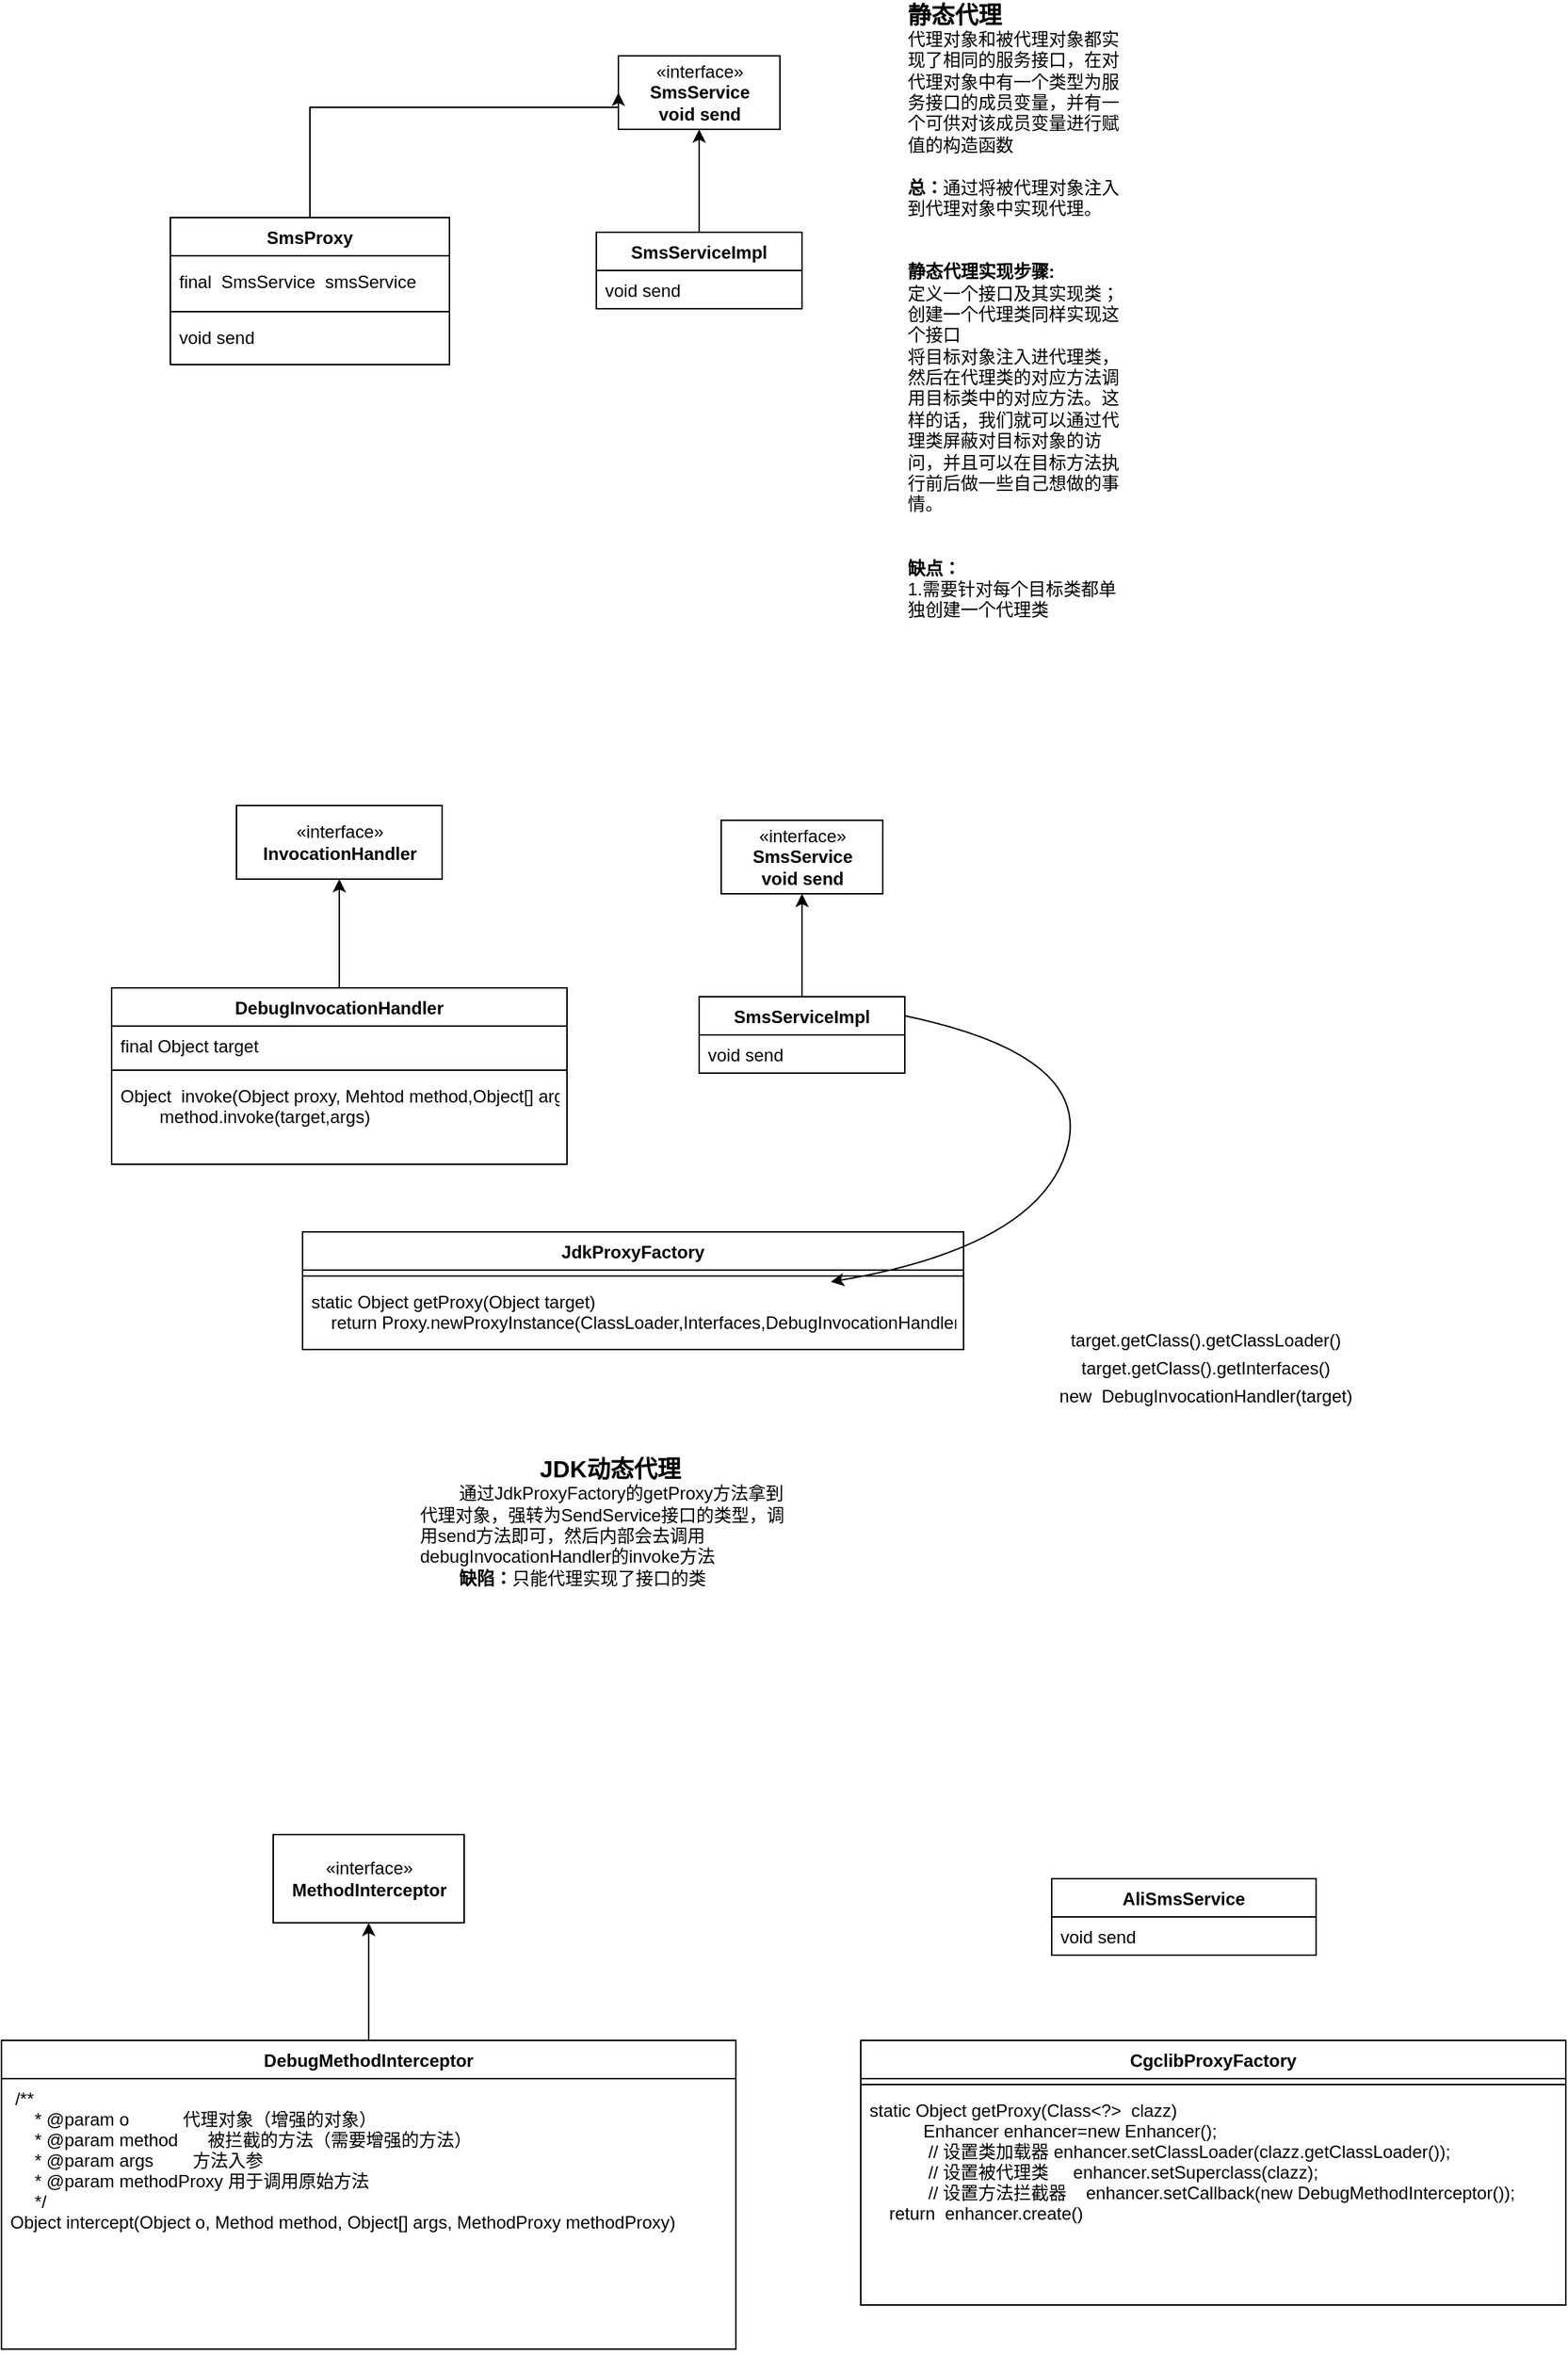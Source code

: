 <mxfile version="20.2.8" type="device"><diagram id="ynUEmglzHD2HCneAvI9q" name="第 1 页"><mxGraphModel dx="2014" dy="1146" grid="1" gridSize="10" guides="1" tooltips="1" connect="1" arrows="1" fold="1" page="1" pageScale="1" pageWidth="827" pageHeight="1169" math="0" shadow="0"><root><mxCell id="0"/><mxCell id="1" parent="0"/><mxCell id="nrmljwuOBTkoQpu13W7n-2" value="«interface»&lt;br&gt;&lt;b&gt;SmsService&lt;br&gt;void send&lt;br&gt;&lt;/b&gt;" style="html=1;" vertex="1" parent="1"><mxGeometry x="425" y="220" width="110" height="50" as="geometry"/></mxCell><mxCell id="nrmljwuOBTkoQpu13W7n-8" style="edgeStyle=orthogonalEdgeStyle;rounded=0;orthogonalLoop=1;jettySize=auto;html=1;entryX=0.5;entryY=1;entryDx=0;entryDy=0;" edge="1" parent="1" source="nrmljwuOBTkoQpu13W7n-3" target="nrmljwuOBTkoQpu13W7n-2"><mxGeometry relative="1" as="geometry"/></mxCell><mxCell id="nrmljwuOBTkoQpu13W7n-3" value="SmsServiceImpl" style="swimlane;fontStyle=1;childLayout=stackLayout;horizontal=1;startSize=26;fillColor=none;horizontalStack=0;resizeParent=1;resizeParentMax=0;resizeLast=0;collapsible=1;marginBottom=0;" vertex="1" parent="1"><mxGeometry x="410" y="340" width="140" height="52" as="geometry"/></mxCell><mxCell id="nrmljwuOBTkoQpu13W7n-4" value="void send" style="text;strokeColor=none;fillColor=none;align=left;verticalAlign=top;spacingLeft=4;spacingRight=4;overflow=hidden;rotatable=0;points=[[0,0.5],[1,0.5]];portConstraint=eastwest;" vertex="1" parent="nrmljwuOBTkoQpu13W7n-3"><mxGeometry y="26" width="140" height="26" as="geometry"/></mxCell><mxCell id="nrmljwuOBTkoQpu13W7n-18" style="edgeStyle=orthogonalEdgeStyle;rounded=0;orthogonalLoop=1;jettySize=auto;html=1;entryX=0;entryY=0.5;entryDx=0;entryDy=0;" edge="1" parent="1" source="nrmljwuOBTkoQpu13W7n-13" target="nrmljwuOBTkoQpu13W7n-2"><mxGeometry relative="1" as="geometry"><Array as="points"><mxPoint x="215" y="255"/></Array></mxGeometry></mxCell><mxCell id="nrmljwuOBTkoQpu13W7n-13" value="SmsProxy" style="swimlane;fontStyle=1;align=center;verticalAlign=top;childLayout=stackLayout;horizontal=1;startSize=26;horizontalStack=0;resizeParent=1;resizeParentMax=0;resizeLast=0;collapsible=1;marginBottom=0;" vertex="1" parent="1"><mxGeometry x="120" y="330" width="190" height="100" as="geometry"/></mxCell><mxCell id="nrmljwuOBTkoQpu13W7n-14" value="final  SmsService  smsService" style="text;strokeColor=none;fillColor=none;align=left;verticalAlign=middle;spacingLeft=4;spacingRight=4;overflow=hidden;rotatable=0;points=[[0,0.5],[1,0.5]];portConstraint=eastwest;" vertex="1" parent="nrmljwuOBTkoQpu13W7n-13"><mxGeometry y="26" width="190" height="34" as="geometry"/></mxCell><mxCell id="nrmljwuOBTkoQpu13W7n-15" value="" style="line;strokeWidth=1;fillColor=none;align=left;verticalAlign=middle;spacingTop=-1;spacingLeft=3;spacingRight=3;rotatable=0;labelPosition=right;points=[];portConstraint=eastwest;strokeColor=inherit;" vertex="1" parent="nrmljwuOBTkoQpu13W7n-13"><mxGeometry y="60" width="190" height="8" as="geometry"/></mxCell><mxCell id="nrmljwuOBTkoQpu13W7n-16" value="void send" style="text;strokeColor=none;fillColor=none;align=left;verticalAlign=top;spacingLeft=4;spacingRight=4;overflow=hidden;rotatable=0;points=[[0,0.5],[1,0.5]];portConstraint=eastwest;" vertex="1" parent="nrmljwuOBTkoQpu13W7n-13"><mxGeometry y="68" width="190" height="32" as="geometry"/></mxCell><mxCell id="nrmljwuOBTkoQpu13W7n-22" value="&lt;b&gt;&lt;font style=&quot;font-size: 16px;&quot;&gt;静态代理&lt;/font&gt;&lt;/b&gt;&lt;br&gt;代理对象和被代理对象都实现了相同的服务接口，在对代理对象中有一个类型为服务接口的成员变量，并有一个可供对该成员变量进行赋值的构造函数&lt;br&gt;&lt;br&gt;&lt;b&gt;总：&lt;/b&gt;通过将被代理对象注入到代理对象中实现代理。&lt;br&gt;&lt;br&gt;&lt;br&gt;&lt;div&gt;&lt;b&gt;静态代理实现步骤:&lt;/b&gt;&lt;/div&gt;&lt;div&gt;定义一个接口及其实现类；&lt;/div&gt;&lt;div&gt;创建一个代理类同样实现这个接口&lt;/div&gt;&lt;div&gt;将目标对象注入进代理类，然后在代理类的对应方法调用目标类中的对应方法。这样的话，我们就可以通过代理类屏蔽对目标对象的访问，并且可以在目标方法执行前后做一些自己想做的事情。&lt;/div&gt;&lt;div&gt;&lt;br&gt;&lt;/div&gt;&lt;div&gt;&lt;br&gt;&lt;/div&gt;&lt;div&gt;&lt;b&gt;缺点：&lt;/b&gt;&lt;/div&gt;&lt;div&gt;1.需要针对每个目标类都单独创建一个代理类&lt;/div&gt;&lt;div&gt;&lt;b&gt;&lt;br&gt;&lt;/b&gt;&lt;/div&gt;&lt;div&gt;&lt;br&gt;&lt;/div&gt;&lt;div&gt;&lt;br&gt;&lt;/div&gt;&lt;div&gt;&lt;br&gt;&lt;/div&gt;" style="text;html=1;strokeColor=none;fillColor=none;align=left;verticalAlign=middle;whiteSpace=wrap;rounded=0;" vertex="1" parent="1"><mxGeometry x="620" y="330" width="150" height="184" as="geometry"/></mxCell><mxCell id="nrmljwuOBTkoQpu13W7n-24" value="«interface»&lt;br&gt;&lt;b&gt;SmsService&lt;br&gt;void send&lt;br&gt;&lt;/b&gt;" style="html=1;" vertex="1" parent="1"><mxGeometry x="495" y="740" width="110" height="50" as="geometry"/></mxCell><mxCell id="nrmljwuOBTkoQpu13W7n-27" style="edgeStyle=orthogonalEdgeStyle;rounded=0;orthogonalLoop=1;jettySize=auto;html=1;entryX=0.5;entryY=1;entryDx=0;entryDy=0;fontSize=16;" edge="1" parent="1" source="nrmljwuOBTkoQpu13W7n-25" target="nrmljwuOBTkoQpu13W7n-24"><mxGeometry relative="1" as="geometry"/></mxCell><mxCell id="nrmljwuOBTkoQpu13W7n-25" value="SmsServiceImpl" style="swimlane;fontStyle=1;childLayout=stackLayout;horizontal=1;startSize=26;fillColor=none;horizontalStack=0;resizeParent=1;resizeParentMax=0;resizeLast=0;collapsible=1;marginBottom=0;" vertex="1" parent="1"><mxGeometry x="480" y="860" width="140" height="52" as="geometry"/></mxCell><mxCell id="nrmljwuOBTkoQpu13W7n-26" value="void send" style="text;strokeColor=none;fillColor=none;align=left;verticalAlign=top;spacingLeft=4;spacingRight=4;overflow=hidden;rotatable=0;points=[[0,0.5],[1,0.5]];portConstraint=eastwest;" vertex="1" parent="nrmljwuOBTkoQpu13W7n-25"><mxGeometry y="26" width="140" height="26" as="geometry"/></mxCell><mxCell id="nrmljwuOBTkoQpu13W7n-29" value="«interface»&lt;br&gt;&lt;b&gt;InvocationHandler&lt;br&gt;&lt;/b&gt;" style="html=1;" vertex="1" parent="1"><mxGeometry x="165" y="730" width="140" height="50" as="geometry"/></mxCell><mxCell id="nrmljwuOBTkoQpu13W7n-34" style="edgeStyle=orthogonalEdgeStyle;rounded=0;orthogonalLoop=1;jettySize=auto;html=1;entryX=0.5;entryY=1;entryDx=0;entryDy=0;fontSize=12;" edge="1" parent="1" source="nrmljwuOBTkoQpu13W7n-30" target="nrmljwuOBTkoQpu13W7n-29"><mxGeometry relative="1" as="geometry"/></mxCell><mxCell id="nrmljwuOBTkoQpu13W7n-30" value="DebugInvocationHandler" style="swimlane;fontStyle=1;align=center;verticalAlign=top;childLayout=stackLayout;horizontal=1;startSize=26;horizontalStack=0;resizeParent=1;resizeParentMax=0;resizeLast=0;collapsible=1;marginBottom=0;fontSize=12;" vertex="1" parent="1"><mxGeometry x="80" y="854" width="310" height="120" as="geometry"/></mxCell><mxCell id="nrmljwuOBTkoQpu13W7n-31" value="final Object target " style="text;strokeColor=none;fillColor=none;align=left;verticalAlign=top;spacingLeft=4;spacingRight=4;overflow=hidden;rotatable=0;points=[[0,0.5],[1,0.5]];portConstraint=eastwest;fontSize=12;" vertex="1" parent="nrmljwuOBTkoQpu13W7n-30"><mxGeometry y="26" width="310" height="26" as="geometry"/></mxCell><mxCell id="nrmljwuOBTkoQpu13W7n-32" value="" style="line;strokeWidth=1;fillColor=none;align=left;verticalAlign=middle;spacingTop=-1;spacingLeft=3;spacingRight=3;rotatable=0;labelPosition=right;points=[];portConstraint=eastwest;strokeColor=inherit;fontSize=16;" vertex="1" parent="nrmljwuOBTkoQpu13W7n-30"><mxGeometry y="52" width="310" height="8" as="geometry"/></mxCell><mxCell id="nrmljwuOBTkoQpu13W7n-33" value="Object  invoke(Object proxy, Mehtod method,Object[] args)&#10;        method.invoke(target,args)" style="text;strokeColor=none;fillColor=none;align=left;verticalAlign=top;spacingLeft=4;spacingRight=4;overflow=hidden;rotatable=0;points=[[0,0.5],[1,0.5]];portConstraint=eastwest;fontSize=12;" vertex="1" parent="nrmljwuOBTkoQpu13W7n-30"><mxGeometry y="60" width="310" height="60" as="geometry"/></mxCell><mxCell id="nrmljwuOBTkoQpu13W7n-35" value="JdkProxyFactory" style="swimlane;fontStyle=1;align=center;verticalAlign=top;childLayout=stackLayout;horizontal=1;startSize=26;horizontalStack=0;resizeParent=1;resizeParentMax=0;resizeLast=0;collapsible=1;marginBottom=0;fontSize=12;" vertex="1" parent="1"><mxGeometry x="210" y="1020" width="450" height="80" as="geometry"/></mxCell><mxCell id="nrmljwuOBTkoQpu13W7n-37" value="" style="line;strokeWidth=1;fillColor=none;align=left;verticalAlign=middle;spacingTop=-1;spacingLeft=3;spacingRight=3;rotatable=0;labelPosition=right;points=[];portConstraint=eastwest;strokeColor=inherit;fontSize=12;" vertex="1" parent="nrmljwuOBTkoQpu13W7n-35"><mxGeometry y="26" width="450" height="8" as="geometry"/></mxCell><mxCell id="nrmljwuOBTkoQpu13W7n-38" value="static Object getProxy(Object target)&#10;    return Proxy.newProxyInstance(ClassLoader,Interfaces,DebugInvocationHandler )" style="text;strokeColor=none;fillColor=none;align=left;verticalAlign=top;spacingLeft=4;spacingRight=4;overflow=hidden;rotatable=0;points=[[0,0.5],[1,0.5]];portConstraint=eastwest;fontSize=12;" vertex="1" parent="nrmljwuOBTkoQpu13W7n-35"><mxGeometry y="34" width="450" height="46" as="geometry"/></mxCell><mxCell id="nrmljwuOBTkoQpu13W7n-40" value="&lt;br&gt;&lt;b&gt;&lt;font style=&quot;font-size: 16px;&quot;&gt;JDK动态代理&lt;/font&gt;&lt;/b&gt;&lt;br&gt;&lt;div style=&quot;text-align: left;&quot;&gt;&lt;span style=&quot;background-color: initial;&quot;&gt;&lt;span style=&quot;white-space: pre;&quot;&gt;&#9;&lt;/span&gt;通过JdkProxyFactory的getProxy方法拿到代理对象，强转为SendService接口的类型，调用send方法即可，然后内部会去调用debugInvocationHandler的invoke方法&lt;/span&gt;&lt;/div&gt;&lt;div style=&quot;text-align: left;&quot;&gt;&lt;span style=&quot;background-color: initial;&quot;&gt;&lt;span style=&quot;white-space: pre;&quot;&gt;&#9;&lt;/span&gt;&lt;b&gt;缺陷：&lt;/b&gt;只能代理实现了接口的类&lt;/span&gt;&lt;/div&gt;" style="text;html=1;strokeColor=none;fillColor=none;align=center;verticalAlign=middle;whiteSpace=wrap;rounded=0;fontSize=12;" vertex="1" parent="1"><mxGeometry x="289" y="1120" width="261" height="180" as="geometry"/></mxCell><mxCell id="nrmljwuOBTkoQpu13W7n-42" value="" style="curved=1;endArrow=classic;html=1;rounded=0;fontSize=16;exitX=1;exitY=0.25;exitDx=0;exitDy=0;" edge="1" parent="1" source="nrmljwuOBTkoQpu13W7n-25" target="nrmljwuOBTkoQpu13W7n-38"><mxGeometry width="50" height="50" relative="1" as="geometry"><mxPoint x="690" y="1010" as="sourcePoint"/><mxPoint x="740" y="960" as="targetPoint"/><Array as="points"><mxPoint x="750" y="900"/><mxPoint x="710" y="1030"/></Array></mxGeometry></mxCell><mxCell id="nrmljwuOBTkoQpu13W7n-43" value="&lt;font style=&quot;font-size: 12px;&quot;&gt;target.getClass().getClassLoader()&lt;br&gt;target.getClass().getInterfaces()&lt;br&gt;new&amp;nbsp; DebugInvocationHandler(target)&lt;br&gt;&lt;/font&gt;" style="text;html=1;strokeColor=none;fillColor=none;align=center;verticalAlign=middle;whiteSpace=wrap;rounded=0;fontSize=16;" vertex="1" parent="1"><mxGeometry x="710" y="1062" width="230" height="98" as="geometry"/></mxCell><mxCell id="nrmljwuOBTkoQpu13W7n-46" value="«interface»&lt;br&gt;&lt;b&gt;MethodInterceptor&lt;/b&gt;" style="html=1;fontSize=12;" vertex="1" parent="1"><mxGeometry x="190" y="1430" width="130" height="60" as="geometry"/></mxCell><mxCell id="nrmljwuOBTkoQpu13W7n-49" style="edgeStyle=orthogonalEdgeStyle;rounded=0;orthogonalLoop=1;jettySize=auto;html=1;entryX=0.5;entryY=1;entryDx=0;entryDy=0;fontSize=12;" edge="1" parent="1" source="nrmljwuOBTkoQpu13W7n-47" target="nrmljwuOBTkoQpu13W7n-46"><mxGeometry relative="1" as="geometry"/></mxCell><mxCell id="nrmljwuOBTkoQpu13W7n-47" value="DebugMethodInterceptor" style="swimlane;fontStyle=1;childLayout=stackLayout;horizontal=1;startSize=26;fillColor=none;horizontalStack=0;resizeParent=1;resizeParentMax=0;resizeLast=0;collapsible=1;marginBottom=0;" vertex="1" parent="1"><mxGeometry x="5" y="1570" width="500" height="210" as="geometry"/></mxCell><mxCell id="nrmljwuOBTkoQpu13W7n-48" value=" /**&#10;     * @param o           代理对象（增强的对象）&#10;     * @param method      被拦截的方法（需要增强的方法）&#10;     * @param args        方法入参&#10;     * @param methodProxy 用于调用原始方法&#10;     */&#10;Object intercept(Object o, Method method, Object[] args, MethodProxy methodProxy)" style="text;strokeColor=none;fillColor=none;align=left;verticalAlign=top;spacingLeft=4;spacingRight=4;overflow=hidden;rotatable=0;points=[[0,0.5],[1,0.5]];portConstraint=eastwest;" vertex="1" parent="nrmljwuOBTkoQpu13W7n-47"><mxGeometry y="26" width="500" height="184" as="geometry"/></mxCell><mxCell id="nrmljwuOBTkoQpu13W7n-50" value="CgclibProxyFactory" style="swimlane;fontStyle=1;align=center;verticalAlign=top;childLayout=stackLayout;horizontal=1;startSize=26;horizontalStack=0;resizeParent=1;resizeParentMax=0;resizeLast=0;collapsible=1;marginBottom=0;fontSize=12;" vertex="1" parent="1"><mxGeometry x="590" y="1570" width="480" height="180" as="geometry"/></mxCell><mxCell id="nrmljwuOBTkoQpu13W7n-51" value="" style="line;strokeWidth=1;fillColor=none;align=left;verticalAlign=middle;spacingTop=-1;spacingLeft=3;spacingRight=3;rotatable=0;labelPosition=right;points=[];portConstraint=eastwest;strokeColor=inherit;fontSize=12;" vertex="1" parent="nrmljwuOBTkoQpu13W7n-50"><mxGeometry y="26" width="480" height="8" as="geometry"/></mxCell><mxCell id="nrmljwuOBTkoQpu13W7n-52" value="static Object getProxy(Class&lt;?&gt;  clazz)&#10;           Enhancer enhancer=new Enhancer();&#10;            // 设置类加载器         enhancer.setClassLoader(clazz.getClassLoader());&#10;            //  设置被代理类     enhancer.setSuperclass(clazz);&#10;            //   设置方法拦截器    enhancer.setCallback(new DebugMethodInterceptor());&#10;    return  enhancer.create()" style="text;strokeColor=none;fillColor=none;align=left;verticalAlign=top;spacingLeft=4;spacingRight=4;overflow=hidden;rotatable=0;points=[[0,0.5],[1,0.5]];portConstraint=eastwest;fontSize=12;" vertex="1" parent="nrmljwuOBTkoQpu13W7n-50"><mxGeometry y="34" width="480" height="146" as="geometry"/></mxCell><mxCell id="nrmljwuOBTkoQpu13W7n-53" value="AliSmsService" style="swimlane;fontStyle=1;childLayout=stackLayout;horizontal=1;startSize=26;fillColor=none;horizontalStack=0;resizeParent=1;resizeParentMax=0;resizeLast=0;collapsible=1;marginBottom=0;" vertex="1" parent="1"><mxGeometry x="720" y="1460" width="180" height="52" as="geometry"/></mxCell><mxCell id="nrmljwuOBTkoQpu13W7n-54" value="void send" style="text;strokeColor=none;fillColor=none;align=left;verticalAlign=top;spacingLeft=4;spacingRight=4;overflow=hidden;rotatable=0;points=[[0,0.5],[1,0.5]];portConstraint=eastwest;" vertex="1" parent="nrmljwuOBTkoQpu13W7n-53"><mxGeometry y="26" width="180" height="26" as="geometry"/></mxCell></root></mxGraphModel></diagram></mxfile>